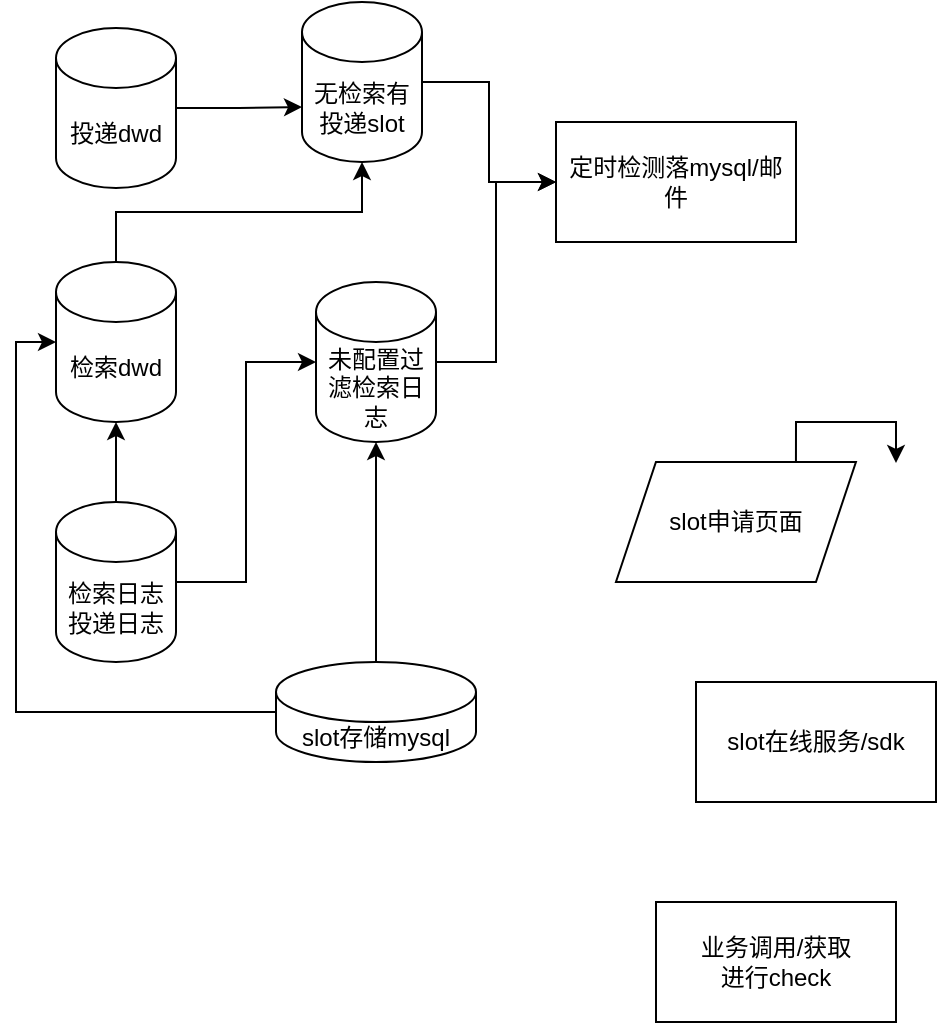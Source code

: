 <mxfile version="14.9.6" type="github">
  <diagram id="hpCBtkaD7NBFvXRDDVOr" name="Page-1">
    <mxGraphModel dx="981" dy="526" grid="1" gridSize="10" guides="1" tooltips="1" connect="1" arrows="1" fold="1" page="1" pageScale="1" pageWidth="827" pageHeight="1169" math="0" shadow="0">
      <root>
        <mxCell id="0" />
        <mxCell id="1" parent="0" />
        <mxCell id="4CDYvGyoTkMnD9uVu69z-17" style="edgeStyle=orthogonalEdgeStyle;rounded=0;orthogonalLoop=1;jettySize=auto;html=1;" edge="1" parent="1" source="4CDYvGyoTkMnD9uVu69z-2" target="4CDYvGyoTkMnD9uVu69z-10">
          <mxGeometry relative="1" as="geometry" />
        </mxCell>
        <mxCell id="4CDYvGyoTkMnD9uVu69z-2" value="slot存储mysql" style="shape=cylinder3;whiteSpace=wrap;html=1;boundedLbl=1;backgroundOutline=1;size=15;" vertex="1" parent="1">
          <mxGeometry x="260" y="360" width="100" height="50" as="geometry" />
        </mxCell>
        <mxCell id="4CDYvGyoTkMnD9uVu69z-4" value="slot在线服务/sdk" style="rounded=0;whiteSpace=wrap;html=1;" vertex="1" parent="1">
          <mxGeometry x="470" y="370" width="120" height="60" as="geometry" />
        </mxCell>
        <mxCell id="4CDYvGyoTkMnD9uVu69z-9" style="edgeStyle=orthogonalEdgeStyle;rounded=0;orthogonalLoop=1;jettySize=auto;html=1;exitX=0.75;exitY=0;exitDx=0;exitDy=0;" edge="1" parent="1" source="4CDYvGyoTkMnD9uVu69z-5">
          <mxGeometry relative="1" as="geometry">
            <mxPoint x="569.97" y="260" as="targetPoint" />
          </mxGeometry>
        </mxCell>
        <mxCell id="4CDYvGyoTkMnD9uVu69z-5" value="slot申请页面" style="shape=parallelogram;perimeter=parallelogramPerimeter;whiteSpace=wrap;html=1;fixedSize=1;" vertex="1" parent="1">
          <mxGeometry x="429.97" y="260" width="120" height="60" as="geometry" />
        </mxCell>
        <mxCell id="4CDYvGyoTkMnD9uVu69z-6" value="业务调用/获取&lt;br&gt;进行check" style="rounded=0;whiteSpace=wrap;html=1;" vertex="1" parent="1">
          <mxGeometry x="450" y="480" width="120" height="60" as="geometry" />
        </mxCell>
        <mxCell id="4CDYvGyoTkMnD9uVu69z-16" style="edgeStyle=orthogonalEdgeStyle;rounded=0;orthogonalLoop=1;jettySize=auto;html=1;entryX=0;entryY=0.5;entryDx=0;entryDy=0;entryPerimeter=0;" edge="1" parent="1" source="4CDYvGyoTkMnD9uVu69z-7" target="4CDYvGyoTkMnD9uVu69z-10">
          <mxGeometry relative="1" as="geometry" />
        </mxCell>
        <mxCell id="4CDYvGyoTkMnD9uVu69z-24" value="" style="edgeStyle=orthogonalEdgeStyle;rounded=0;orthogonalLoop=1;jettySize=auto;html=1;entryX=0.5;entryY=1;entryDx=0;entryDy=0;entryPerimeter=0;exitX=0.5;exitY=0;exitDx=0;exitDy=0;exitPerimeter=0;" edge="1" parent="1" source="4CDYvGyoTkMnD9uVu69z-7" target="4CDYvGyoTkMnD9uVu69z-8">
          <mxGeometry relative="1" as="geometry" />
        </mxCell>
        <mxCell id="4CDYvGyoTkMnD9uVu69z-7" value="检索日志&lt;br&gt;投递日志" style="shape=cylinder3;whiteSpace=wrap;html=1;boundedLbl=1;backgroundOutline=1;size=15;" vertex="1" parent="1">
          <mxGeometry x="150" y="280" width="60" height="80" as="geometry" />
        </mxCell>
        <mxCell id="4CDYvGyoTkMnD9uVu69z-20" style="edgeStyle=orthogonalEdgeStyle;rounded=0;orthogonalLoop=1;jettySize=auto;html=1;exitX=0.5;exitY=0;exitDx=0;exitDy=0;exitPerimeter=0;entryX=0.5;entryY=1;entryDx=0;entryDy=0;entryPerimeter=0;" edge="1" parent="1" source="4CDYvGyoTkMnD9uVu69z-8" target="4CDYvGyoTkMnD9uVu69z-18">
          <mxGeometry relative="1" as="geometry">
            <mxPoint x="250" y="150" as="targetPoint" />
          </mxGeometry>
        </mxCell>
        <mxCell id="4CDYvGyoTkMnD9uVu69z-8" value="检索dwd" style="shape=cylinder3;whiteSpace=wrap;html=1;boundedLbl=1;backgroundOutline=1;size=15;" vertex="1" parent="1">
          <mxGeometry x="150" y="160" width="60" height="80" as="geometry" />
        </mxCell>
        <mxCell id="4CDYvGyoTkMnD9uVu69z-23" style="edgeStyle=orthogonalEdgeStyle;rounded=0;orthogonalLoop=1;jettySize=auto;html=1;entryX=0;entryY=0.5;entryDx=0;entryDy=0;" edge="1" parent="1" source="4CDYvGyoTkMnD9uVu69z-10" target="4CDYvGyoTkMnD9uVu69z-21">
          <mxGeometry relative="1" as="geometry" />
        </mxCell>
        <mxCell id="4CDYvGyoTkMnD9uVu69z-10" value="未配置过滤检索日志" style="shape=cylinder3;whiteSpace=wrap;html=1;boundedLbl=1;backgroundOutline=1;size=15;" vertex="1" parent="1">
          <mxGeometry x="280" y="170" width="60" height="80" as="geometry" />
        </mxCell>
        <mxCell id="4CDYvGyoTkMnD9uVu69z-19" style="edgeStyle=orthogonalEdgeStyle;rounded=0;orthogonalLoop=1;jettySize=auto;html=1;entryX=0;entryY=0;entryDx=0;entryDy=52.5;entryPerimeter=0;" edge="1" parent="1" source="4CDYvGyoTkMnD9uVu69z-12" target="4CDYvGyoTkMnD9uVu69z-18">
          <mxGeometry relative="1" as="geometry" />
        </mxCell>
        <mxCell id="4CDYvGyoTkMnD9uVu69z-12" value="投递dwd" style="shape=cylinder3;whiteSpace=wrap;html=1;boundedLbl=1;backgroundOutline=1;size=15;" vertex="1" parent="1">
          <mxGeometry x="150" y="43" width="60" height="80" as="geometry" />
        </mxCell>
        <mxCell id="4CDYvGyoTkMnD9uVu69z-22" style="edgeStyle=orthogonalEdgeStyle;rounded=0;orthogonalLoop=1;jettySize=auto;html=1;entryX=0;entryY=0.5;entryDx=0;entryDy=0;" edge="1" parent="1" source="4CDYvGyoTkMnD9uVu69z-18" target="4CDYvGyoTkMnD9uVu69z-21">
          <mxGeometry relative="1" as="geometry" />
        </mxCell>
        <mxCell id="4CDYvGyoTkMnD9uVu69z-18" value="无检索有投递slot" style="shape=cylinder3;whiteSpace=wrap;html=1;boundedLbl=1;backgroundOutline=1;size=15;" vertex="1" parent="1">
          <mxGeometry x="273" y="30" width="60" height="80" as="geometry" />
        </mxCell>
        <mxCell id="4CDYvGyoTkMnD9uVu69z-21" value="定时检测落mysql/邮件" style="rounded=0;whiteSpace=wrap;html=1;" vertex="1" parent="1">
          <mxGeometry x="400" y="90" width="120" height="60" as="geometry" />
        </mxCell>
        <mxCell id="4CDYvGyoTkMnD9uVu69z-15" style="edgeStyle=orthogonalEdgeStyle;rounded=0;orthogonalLoop=1;jettySize=auto;html=1;exitX=0;exitY=0.5;exitDx=0;exitDy=0;exitPerimeter=0;entryX=0;entryY=0.5;entryDx=0;entryDy=0;entryPerimeter=0;" edge="1" parent="1" source="4CDYvGyoTkMnD9uVu69z-2" target="4CDYvGyoTkMnD9uVu69z-8">
          <mxGeometry relative="1" as="geometry">
            <mxPoint x="180" y="240" as="targetPoint" />
          </mxGeometry>
        </mxCell>
      </root>
    </mxGraphModel>
  </diagram>
</mxfile>
